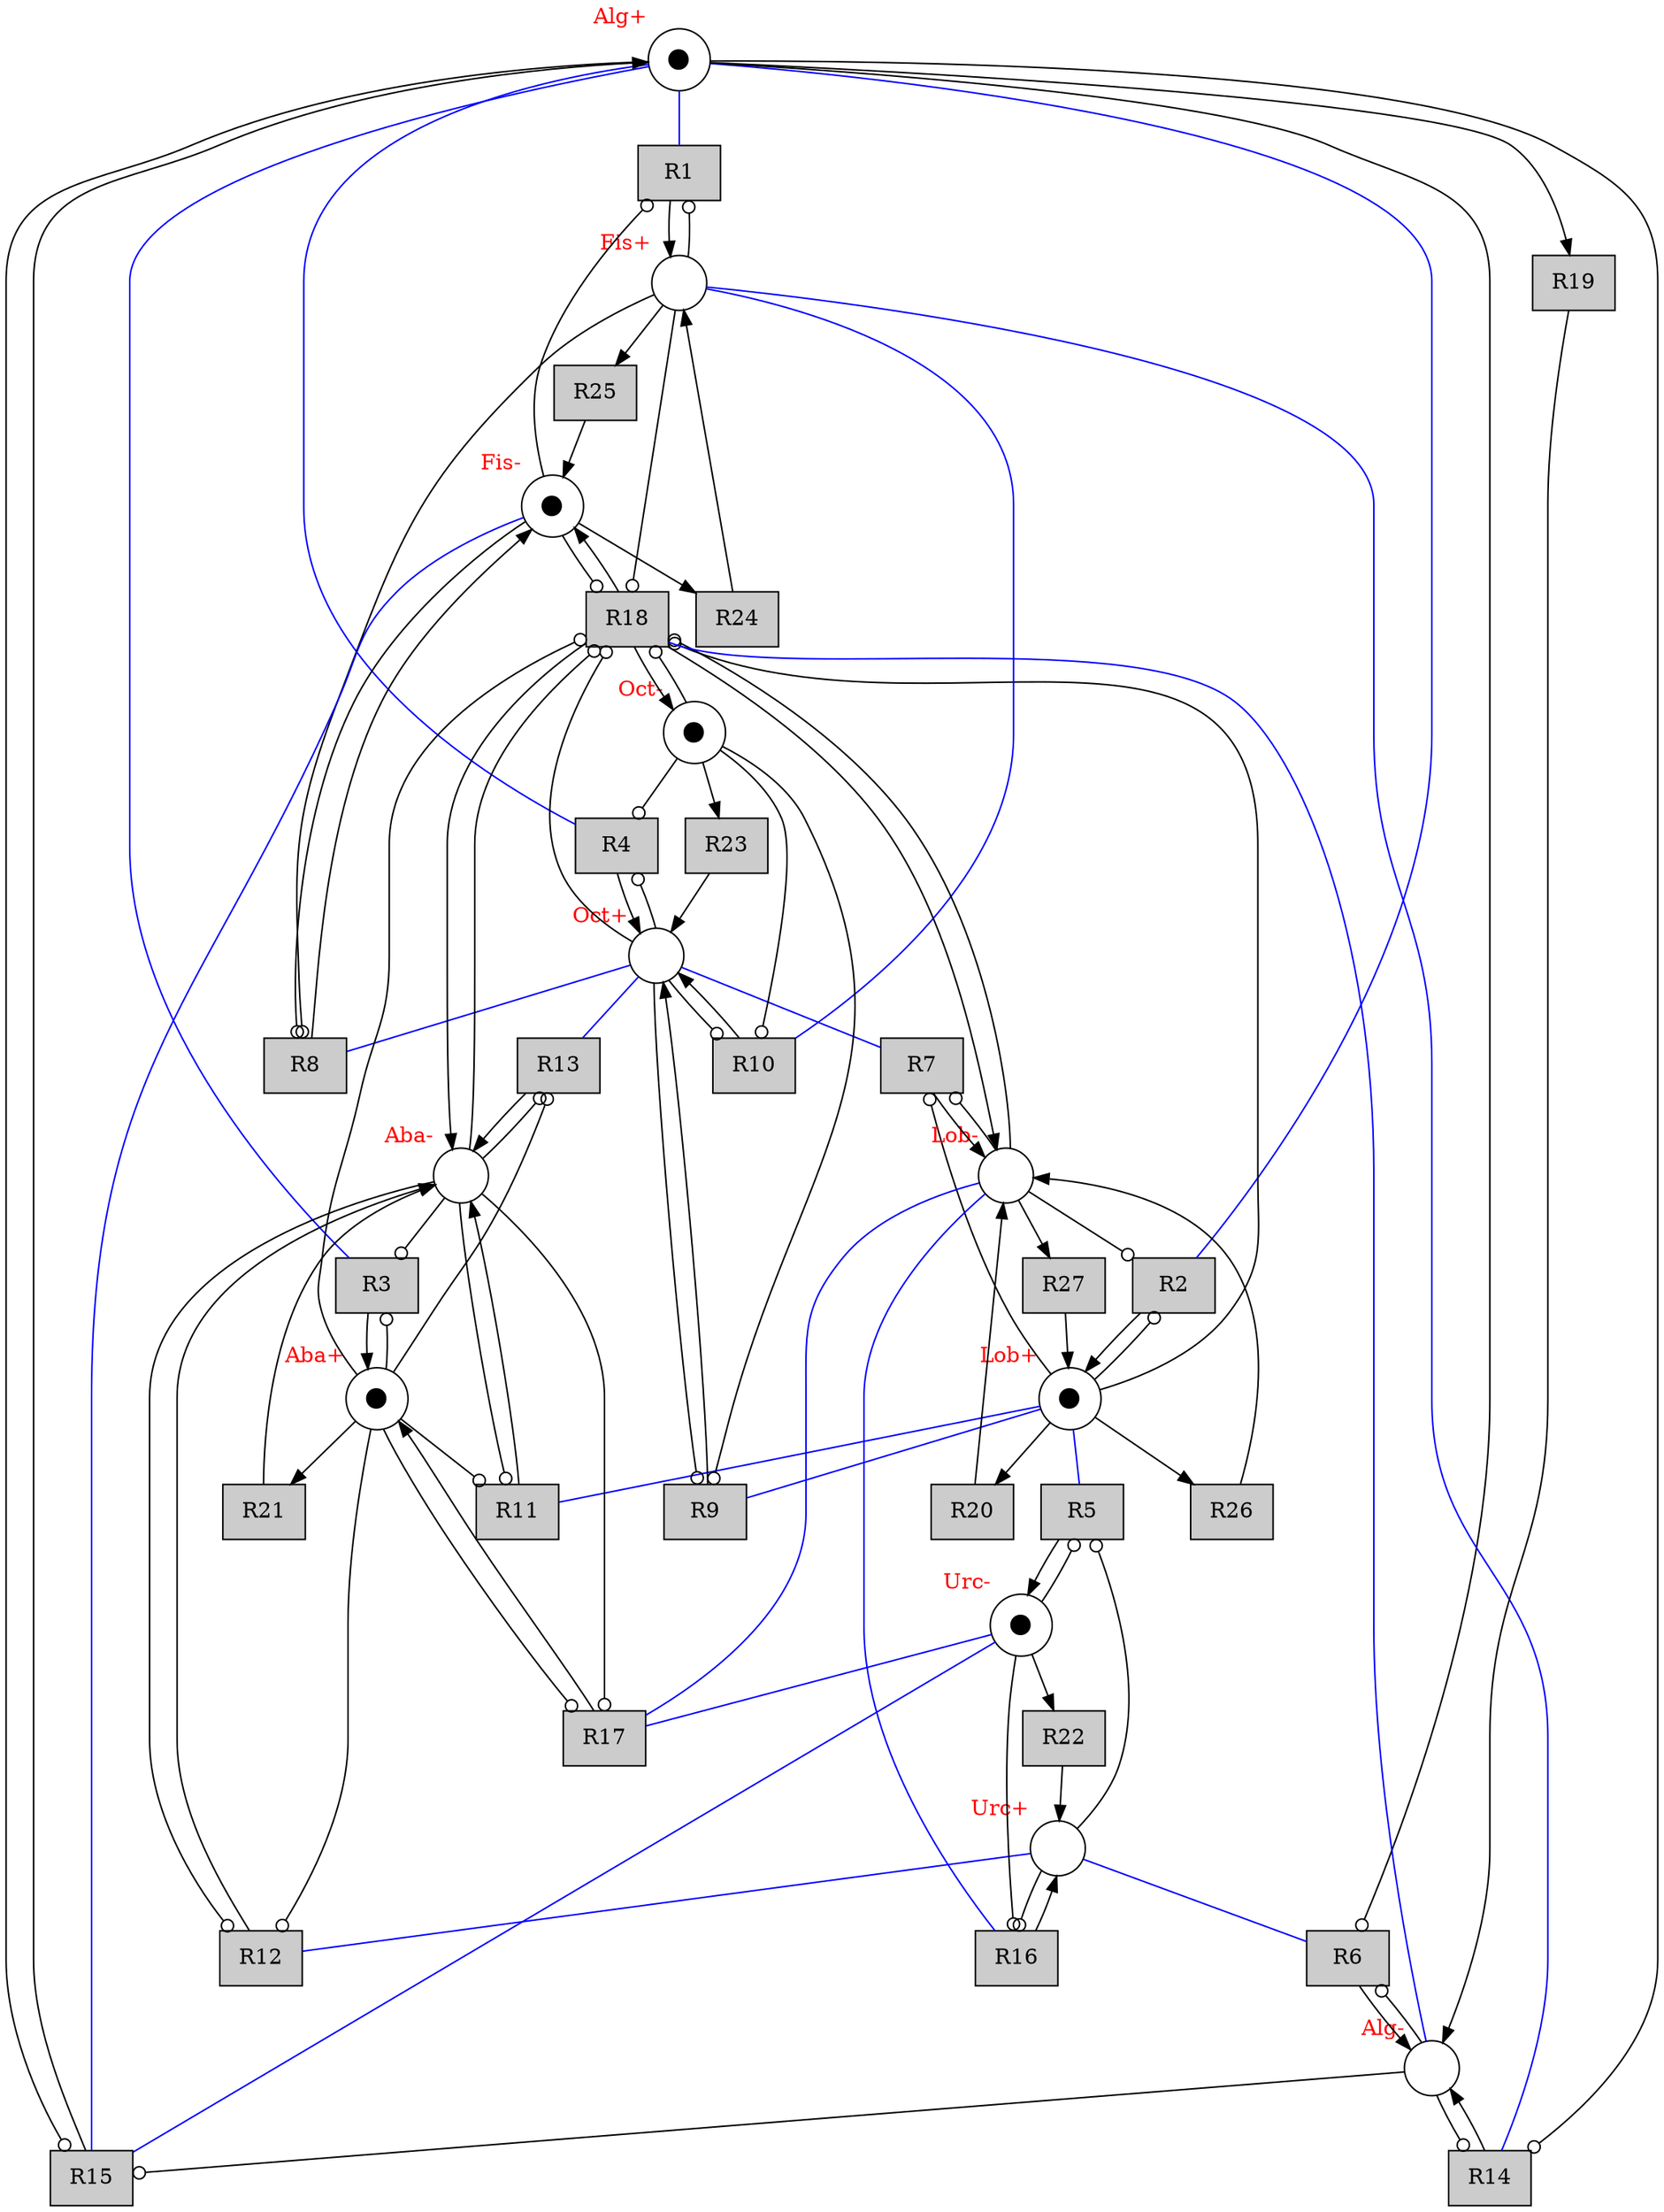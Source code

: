 digraph test {
  p1 -> t1 [arrowhead=none color="blue"];
  p1 -> t2 [arrowhead=none color="blue"];
  p1 -> t3 [arrowhead=none color="blue"];
  p1 -> t4 [arrowhead=none color="blue"];
  p5 -> t5 [arrowhead=none color="blue"];
  p3 -> t6 [arrowhead=none color="blue"];
  p9 -> t7 [arrowhead=none color="blue"];
  p9 -> t8 [arrowhead=none color="blue"];
  p5 -> t9 [arrowhead=none color="blue"];
  p11 -> t10 [arrowhead=none color="blue"];
  p5 -> t11 [arrowhead=none color="blue"];
  p3 -> t12 [arrowhead=none color="blue"];
  p9 -> t13 [arrowhead=none color="blue"];
  p11 -> t14 [arrowhead=none color="blue"];
  p4 -> t15 [arrowhead=none color="blue"];
  p12 -> t15 [arrowhead=none color="blue"];
  p6 -> t16 [arrowhead=none color="blue"];
  p4 -> t17 [arrowhead=none color="blue"];
  p6 -> t17 [arrowhead=none color="blue"];
  p2 -> t18 [arrowhead=none color="blue"];
  t1 -> p11;
  t2 -> p5;
  t3 -> p7;
  t4 -> p9;
  t5 -> p4;
  t6 -> p2;
  t7 -> p6;
  t8 -> p12;
  t9 -> p9;
  t10 -> p9;
  t11 -> p8;
  t12 -> p8;
  t13 -> p8;
  t14 -> p2;
  t15 -> p1;
  t16 -> p3;
  t17 -> p7;
  t18 -> p6;
  t18 -> p10;
  t18 -> p8;
  t18 -> p12;
  t19 -> p2;
  t20 -> p6;
  t21 -> p8;
  t22 -> p3;
  t23 -> p9;
  t24 -> p11;
  t25 -> p12;
  t26 -> p6;
  t27 -> p5;
  p1 -> t19;
  p5 -> t20;
  p7 -> t21;
  p4 -> t22;
  p10 -> t23;
  p12 -> t24;
  p11 -> t25;
  p5 -> t26;
  p6 -> t27;
  p11 -> t1 [arrowhead=odot];
  p12 -> t1 [arrowhead=odot];
  p5 -> t2 [arrowhead=odot];
  p6 -> t2 [arrowhead=odot];
  p7 -> t3 [arrowhead=odot];
  p8 -> t3 [arrowhead=odot];
  p9 -> t4 [arrowhead=odot];
  p10 -> t4 [arrowhead=odot];
  p3 -> t5 [arrowhead=odot];
  p4 -> t5 [arrowhead=odot];
  p1 -> t6 [arrowhead=odot];
  p2 -> t6 [arrowhead=odot];
  p5 -> t7 [arrowhead=odot];
  p6 -> t7 [arrowhead=odot];
  p11 -> t8 [arrowhead=odot];
  p12 -> t8 [arrowhead=odot];
  p9 -> t9 [arrowhead=odot];
  p10 -> t9 [arrowhead=odot];
  p9 -> t10 [arrowhead=odot];
  p10 -> t10 [arrowhead=odot];
  p7 -> t11 [arrowhead=odot];
  p8 -> t11 [arrowhead=odot];
  p7 -> t12 [arrowhead=odot];
  p8 -> t12 [arrowhead=odot];
  p7 -> t13 [arrowhead=odot];
  p8 -> t13 [arrowhead=odot];
  p1 -> t14 [arrowhead=odot];
  p2 -> t14 [arrowhead=odot];
  p1 -> t15 [arrowhead=odot];
  p2 -> t15 [arrowhead=odot];
  p3 -> t16 [arrowhead=odot];
  p4 -> t16 [arrowhead=odot];
  p7 -> t17 [arrowhead=odot];
  p8 -> t17 [arrowhead=odot];
  p5 -> t18 [arrowhead=odot];
  p6 -> t18 [arrowhead=odot];
  p9 -> t18 [arrowhead=odot];
  p10 -> t18 [arrowhead=odot];
  p7 -> t18 [arrowhead=odot];
  p8 -> t18 [arrowhead=odot];
  p11 -> t18 [arrowhead=odot];
  p12 -> t18 [arrowhead=odot];
  p1 [label=⬤ xlabel= <<FONT COLOR="red">Alg+</FONT>> shape=circle ];
  p2 [label="" xlabel= <<FONT COLOR="red">Alg-</FONT>> shape=circle ];
  p3 [label="" xlabel= <<FONT COLOR="red">Urc+</FONT>> shape=circle ];
  p4 [label=⬤ xlabel= <<FONT COLOR="red">Urc-</FONT>> shape=circle ];
  p5 [label=⬤ xlabel= <<FONT COLOR="red">Lob+</FONT>> shape=circle ];
  p6 [label="" xlabel= <<FONT COLOR="red">Lob-</FONT>> shape=circle ];
  p7 [label=⬤ xlabel= <<FONT COLOR="red">Aba+</FONT>> shape=circle ];
  p8 [label="" xlabel= <<FONT COLOR="red">Aba-</FONT>> shape=circle ];
  p9 [label="" xlabel= <<FONT COLOR="red">Oct+</FONT>> shape=circle ];
  p10 [label=⬤ xlabel= <<FONT COLOR="red">Oct-</FONT>> shape=circle ];
  p11 [label="" xlabel= <<FONT COLOR="red">Fis+</FONT>> shape=circle ];
  p12 [label=⬤ xlabel= <<FONT COLOR="red">Fis-</FONT>> shape=circle ];
  t1 [fillcolor="#cccccc" label="R1" shape=box style=filled];
  t2 [fillcolor="#cccccc" label="R2" shape=box style=filled];
  t3 [fillcolor="#cccccc" label="R3" shape=box style=filled];
  t4 [fillcolor="#cccccc" label="R4" shape=box style=filled];
  t5 [fillcolor="#cccccc" label="R5" shape=box style=filled];
  t6 [fillcolor="#cccccc" label="R6" shape=box style=filled];
  t7 [fillcolor="#cccccc" label="R7" shape=box style=filled];
  t8 [fillcolor="#cccccc" label="R8" shape=box style=filled];
  t9 [fillcolor="#cccccc" label="R9" shape=box style=filled];
  t10 [fillcolor="#cccccc" label="R10" shape=box style=filled];
  t11 [fillcolor="#cccccc" label="R11" shape=box style=filled];
  t12 [fillcolor="#cccccc" label="R12" shape=box style=filled];
  t13 [fillcolor="#cccccc" label="R13" shape=box style=filled];
  t14 [fillcolor="#cccccc" label="R14" shape=box style=filled];
  t15 [fillcolor="#cccccc" label="R15" shape=box style=filled];
  t16 [fillcolor="#cccccc" label="R16" shape=box style=filled];
  t17 [fillcolor="#cccccc" label="R17" shape=box style=filled];
  t18 [fillcolor="#cccccc" label="R18" shape=box style=filled];
  t19 [fillcolor="#cccccc" label="R19" shape=box style=filled];
  t20 [fillcolor="#cccccc" label="R20" shape=box style=filled];
  t21 [fillcolor="#cccccc" label="R21" shape=box style=filled];
  t22 [fillcolor="#cccccc" label="R22" shape=box style=filled];
  t23 [fillcolor="#cccccc" label="R23" shape=box style=filled];
  t24 [fillcolor="#cccccc" label="R24" shape=box style=filled];
  t25 [fillcolor="#cccccc" label="R25" shape=box style=filled];
  t26 [fillcolor="#cccccc" label="R26" shape=box style=filled];
  t27 [fillcolor="#cccccc" label="R27" shape=box style=filled];
}